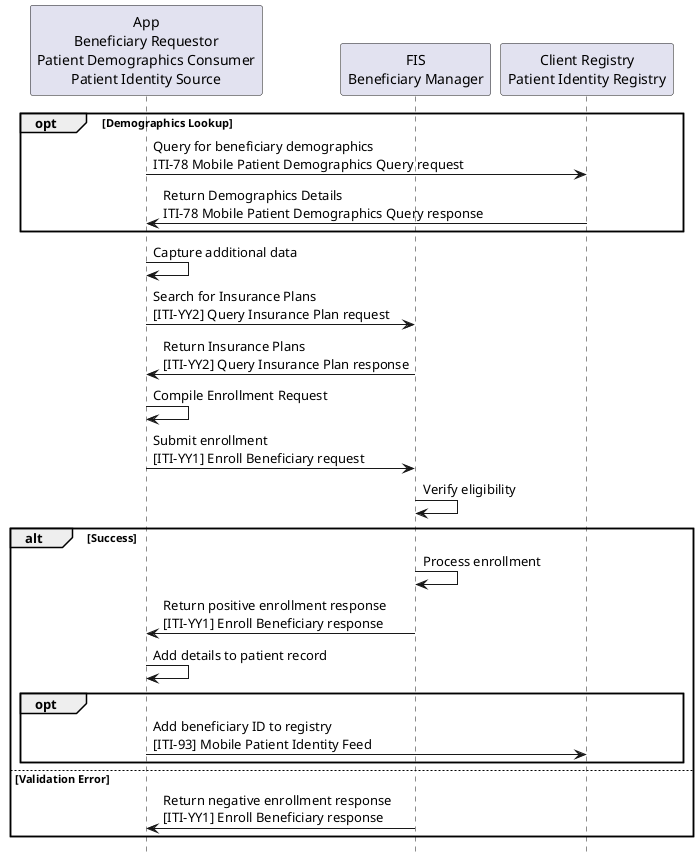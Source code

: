 @startuml
skinparam svgDimensionStyle false
hide footbox

participant "App\nBeneficiary Requestor\nPatient Demographics Consumer\nPatient Identity Source" as App
participant "FIS\nBeneficiary Manager" as FIS
participant "Client Registry\nPatient Identity Registry" as CR

opt Demographics Lookup
  App->CR: Query for beneficiary demographics\nITI-78 Mobile Patient Demographics Query request
  CR->App: Return Demographics Details\nITI-78 Mobile Patient Demographics Query response
end
App->App: Capture additional data
App->FIS: Search for Insurance Plans\n&#91;ITI-YY2&#93; Query Insurance Plan request
FIS->App: Return Insurance Plans\n&#91;ITI-YY2&#93; Query Insurance Plan response
App->App: Compile Enrollment Request
App->FIS: Submit enrollment\n&#91;ITI-YY1&#93; Enroll Beneficiary request
FIS->FIS: Verify eligibility
alt Success
  FIS->FIS: Process enrollment
  FIS->App: Return positive enrollment response\n&#91;ITI-YY1&#93; Enroll Beneficiary response
  App->App: Add details to patient record
  opt
    App->CR: Add beneficiary ID to registry\n&#91;ITI-93&#93; Mobile Patient Identity Feed
  end
else Validation Error
  FIS->App: Return negative enrollment response\n&#91;ITI-YY1&#93; Enroll Beneficiary response
end

@enduml
